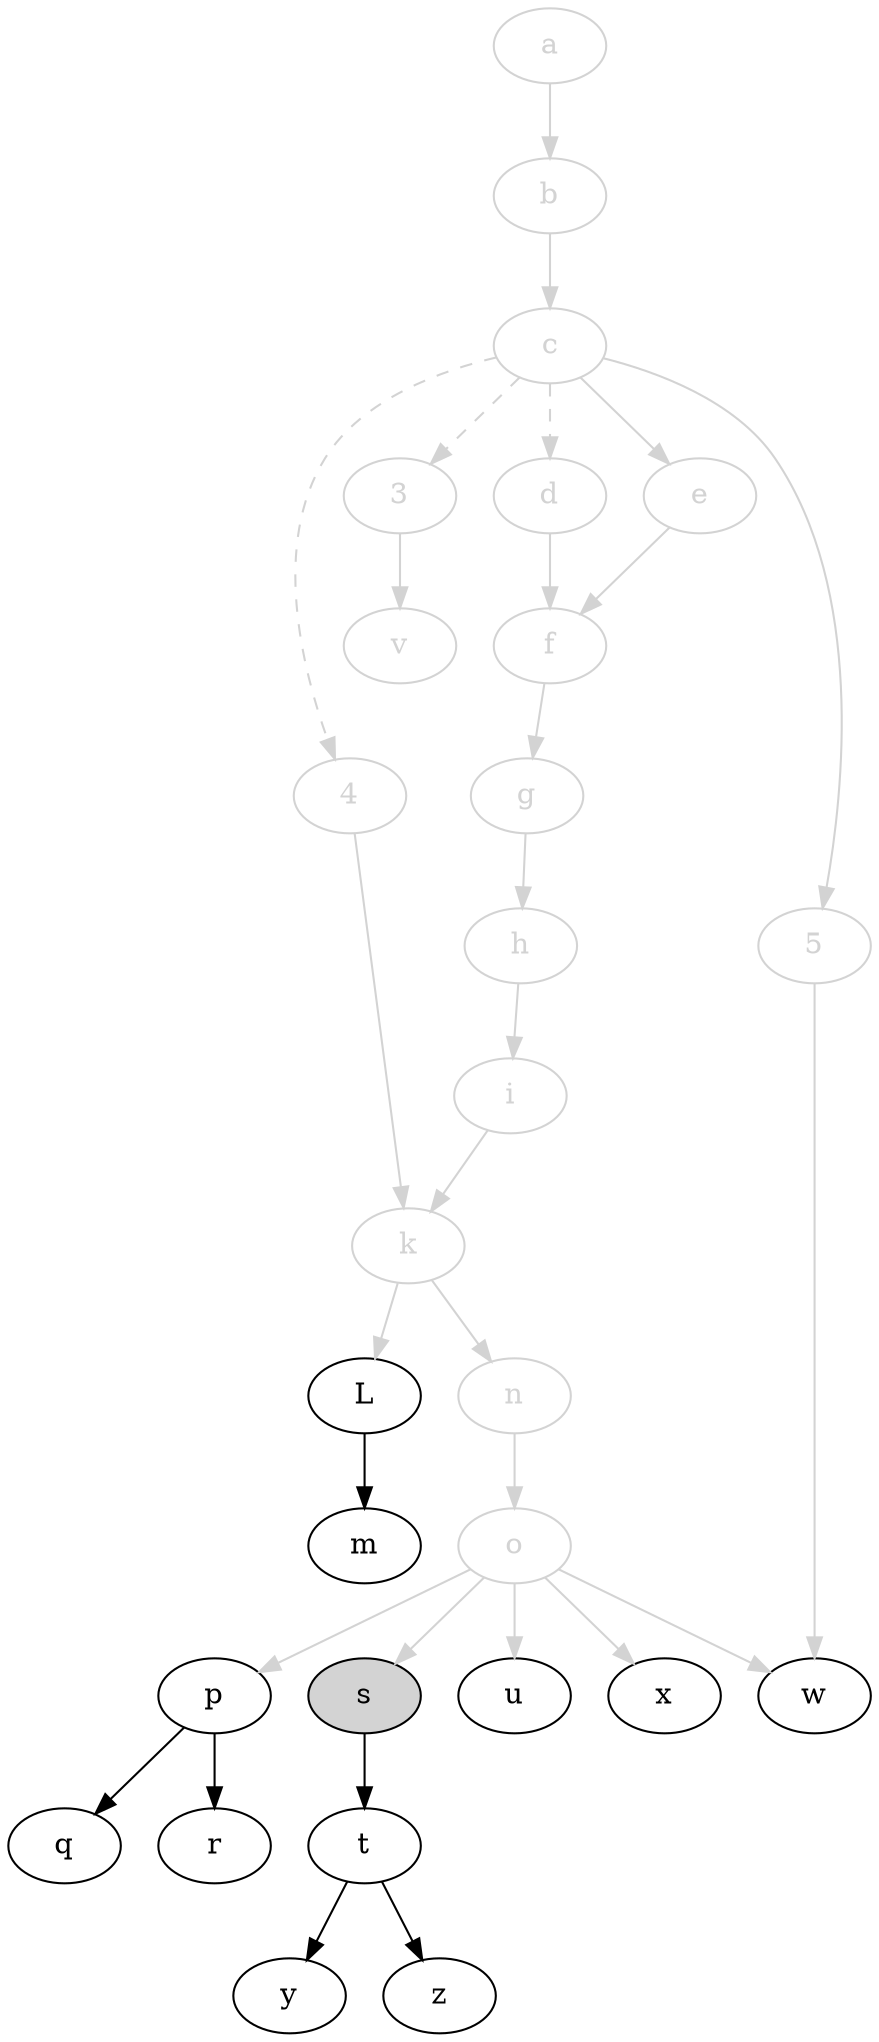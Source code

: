 digraph {
    4 [color=lightgrey,fontcolor=lightgrey];
    3 [color=lightgrey,fontcolor=lightgrey];
    a [color=lightgrey,fontcolor=lightgrey];
    b [color=lightgrey,fontcolor=lightgrey];
    c [color=lightgrey,fontcolor=lightgrey];
    d [color=lightgrey,fontcolor=lightgrey];
    e [color=lightgrey,fontcolor=lightgrey];
    f [color=lightgrey,fontcolor=lightgrey];
    g [color=lightgrey,fontcolor=lightgrey];
    h [color=lightgrey,fontcolor=lightgrey];
    i [color=lightgrey,fontcolor=lightgrey];
    k [color=lightgrey,fontcolor=lightgrey];
    L;
    m;
    5 [color=lightgrey,fontcolor=lightgrey];
    n [color=lightgrey,fontcolor=lightgrey];
    o [color=lightgrey,fontcolor=lightgrey];
    p;
    q;
    r;
    s [style=filled,fillcolor=lightgrey];
    t;
    u;
    v [color=lightgrey,fontcolor=lightgrey];
    w;
    x;
    y;
    z;

    4 -> k [color=lightgrey];
    c -> 4 [style=dashed,color=lightgrey];
    c -> 3 [style=dashed,color=lightgrey];
    c -> d [style=dashed,color=lightgrey];
    3 -> v [color=lightgrey];
    a -> b [color=lightgrey];
    b -> c [color=lightgrey];
    c -> e [color=lightgrey];
    c -> 5 [color=lightgrey];
    d -> f [color=lightgrey];
    e -> f [color=lightgrey];
    f -> g [color=lightgrey];
    g -> h [color=lightgrey];
    h -> i [color=lightgrey];
    i -> k [color=lightgrey];
    k -> L [color=lightgrey];
    L -> m;
    k -> n [color=lightgrey];
    n -> o [color=lightgrey];
    o -> p [color=lightgrey];
    p -> q;
    p -> r;
    o -> s [color=lightgrey];
    s -> t;
    o -> u [color=lightgrey];
    5 -> w [color=lightgrey];
    o -> w [color=lightgrey];
    o -> x [color=lightgrey];
    t -> y;
    t -> z;
}
